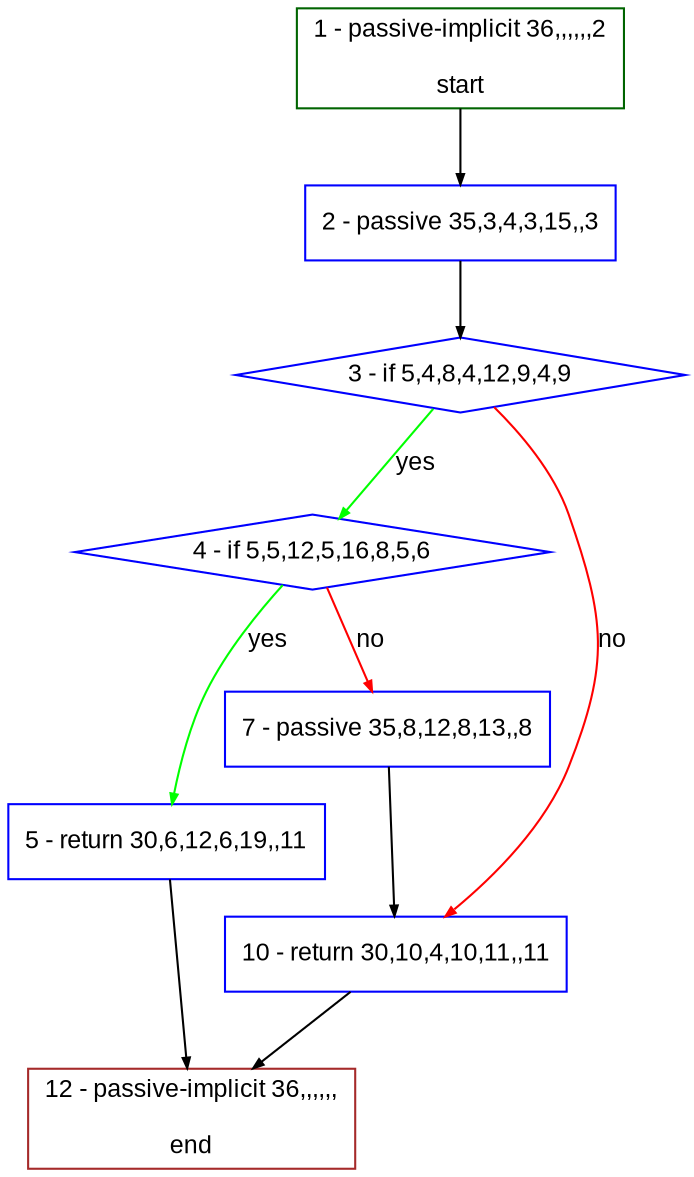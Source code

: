 digraph "" {
  graph [fillcolor="#FFFFCC", label="", bgcolor="white", fontsize="12", pack="true", compound="true", style="rounded,filled", fontname="Arial", packmode="clust"];
  node [node_initialized="no", fillcolor="white", label="", fontsize="12", shape="rectangle", color="grey", fixedsize="false", style="filled", compound="true", fontname="Arial"];
  edge [dir="forward", label="", arrowsize="0.5", fontsize="12", arrowhead="normal", arrowtail="none", lhead="", color="black", ltail="", compound="true", fontcolor="black", fontname="Arial"];
  __N1 [fillcolor="#ffffff", label="2 - passive 35,3,4,3,15,,3", shape="box", color="#0000ff", style="filled"];
  __N2 [fillcolor="#ffffff", label="1 - passive-implicit 36,,,,,,2\n\nstart", shape="box", color="#006400", style="filled"];
  __N3 [fillcolor="#ffffff", label="3 - if 5,4,8,4,12,9,4,9", shape="diamond", color="#0000ff", style="filled"];
  __N4 [fillcolor="#ffffff", label="4 - if 5,5,12,5,16,8,5,6", shape="diamond", color="#0000ff", style="filled"];
  __N5 [fillcolor="#ffffff", label="10 - return 30,10,4,10,11,,11", shape="box", color="#0000ff", style="filled"];
  __N6 [fillcolor="#ffffff", label="5 - return 30,6,12,6,19,,11", shape="box", color="#0000ff", style="filled"];
  __N7 [fillcolor="#ffffff", label="7 - passive 35,8,12,8,13,,8", shape="box", color="#0000ff", style="filled"];
  __N8 [fillcolor="#ffffff", label="12 - passive-implicit 36,,,,,,\n\nend", shape="box", color="#a52a2a", style="filled"];
  __N2 -> __N1 [dir="forward", label="", arrowhead="normal", arrowtail="none", color="#000000"];
  __N1 -> __N3 [dir="forward", label="", arrowhead="normal", arrowtail="none", color="#000000"];
  __N3 -> __N4 [dir="forward", label="yes", arrowhead="normal", arrowtail="none", color="#00ff00"];
  __N3 -> __N5 [dir="forward", label="no", arrowhead="normal", arrowtail="none", color="#ff0000"];
  __N4 -> __N6 [dir="forward", label="yes", arrowhead="normal", arrowtail="none", color="#00ff00"];
  __N4 -> __N7 [dir="forward", label="no", arrowhead="normal", arrowtail="none", color="#ff0000"];
  __N6 -> __N8 [dir="forward", label="", arrowhead="normal", arrowtail="none", color="#000000"];
  __N7 -> __N5 [dir="forward", label="", arrowhead="normal", arrowtail="none", color="#000000"];
  __N5 -> __N8 [dir="forward", label="", arrowhead="normal", arrowtail="none", color="#000000"];
}
